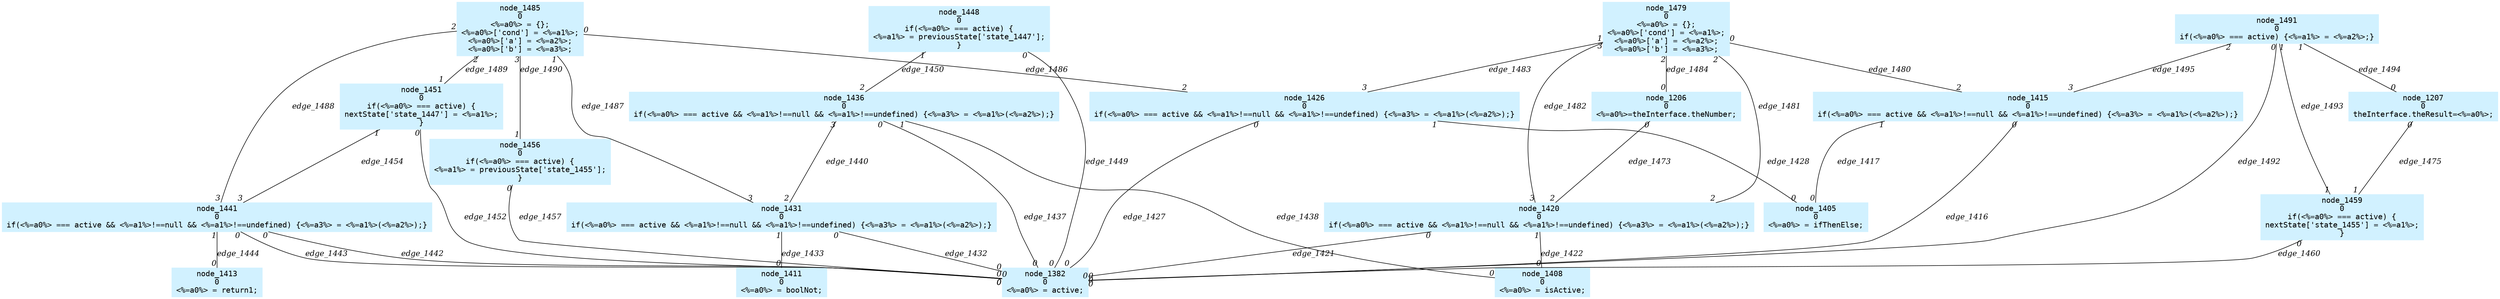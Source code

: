 digraph g{node_1206 [shape=box, style=filled, color="#d1f1ff", fontname="Courier", label="node_1206
0
<%=a0%>=theInterface.theNumber;
" ]
node_1207 [shape=box, style=filled, color="#d1f1ff", fontname="Courier", label="node_1207
0
theInterface.theResult=<%=a0%>;
" ]
node_1382 [shape=box, style=filled, color="#d1f1ff", fontname="Courier", label="node_1382
0
<%=a0%> = active;
" ]
node_1405 [shape=box, style=filled, color="#d1f1ff", fontname="Courier", label="node_1405
0
<%=a0%> = ifThenElse;
" ]
node_1408 [shape=box, style=filled, color="#d1f1ff", fontname="Courier", label="node_1408
0
<%=a0%> = isActive;
" ]
node_1411 [shape=box, style=filled, color="#d1f1ff", fontname="Courier", label="node_1411
0
<%=a0%> = boolNot;
" ]
node_1413 [shape=box, style=filled, color="#d1f1ff", fontname="Courier", label="node_1413
0
<%=a0%> = return1;
" ]
node_1415 [shape=box, style=filled, color="#d1f1ff", fontname="Courier", label="node_1415
0
if(<%=a0%> === active && <%=a1%>!==null && <%=a1%>!==undefined) {<%=a3%> = <%=a1%>(<%=a2%>);}
" ]
node_1420 [shape=box, style=filled, color="#d1f1ff", fontname="Courier", label="node_1420
0
if(<%=a0%> === active && <%=a1%>!==null && <%=a1%>!==undefined) {<%=a3%> = <%=a1%>(<%=a2%>);}
" ]
node_1426 [shape=box, style=filled, color="#d1f1ff", fontname="Courier", label="node_1426
0
if(<%=a0%> === active && <%=a1%>!==null && <%=a1%>!==undefined) {<%=a3%> = <%=a1%>(<%=a2%>);}
" ]
node_1431 [shape=box, style=filled, color="#d1f1ff", fontname="Courier", label="node_1431
0
if(<%=a0%> === active && <%=a1%>!==null && <%=a1%>!==undefined) {<%=a3%> = <%=a1%>(<%=a2%>);}
" ]
node_1436 [shape=box, style=filled, color="#d1f1ff", fontname="Courier", label="node_1436
0
if(<%=a0%> === active && <%=a1%>!==null && <%=a1%>!==undefined) {<%=a3%> = <%=a1%>(<%=a2%>);}
" ]
node_1441 [shape=box, style=filled, color="#d1f1ff", fontname="Courier", label="node_1441
0
if(<%=a0%> === active && <%=a1%>!==null && <%=a1%>!==undefined) {<%=a3%> = <%=a1%>(<%=a2%>);}
" ]
node_1448 [shape=box, style=filled, color="#d1f1ff", fontname="Courier", label="node_1448
0
if(<%=a0%> === active) {
<%=a1%> = previousState['state_1447'];
}
" ]
node_1451 [shape=box, style=filled, color="#d1f1ff", fontname="Courier", label="node_1451
0
if(<%=a0%> === active) {
nextState['state_1447'] = <%=a1%>;
}
" ]
node_1456 [shape=box, style=filled, color="#d1f1ff", fontname="Courier", label="node_1456
0
if(<%=a0%> === active) {
<%=a1%> = previousState['state_1455'];
}
" ]
node_1459 [shape=box, style=filled, color="#d1f1ff", fontname="Courier", label="node_1459
0
if(<%=a0%> === active) {
nextState['state_1455'] = <%=a1%>;
}
" ]
node_1479 [shape=box, style=filled, color="#d1f1ff", fontname="Courier", label="node_1479
0
<%=a0%> = {};
<%=a0%>['cond'] = <%=a1%>;
<%=a0%>['a'] = <%=a2%>;
<%=a0%>['b'] = <%=a3%>;
" ]
node_1485 [shape=box, style=filled, color="#d1f1ff", fontname="Courier", label="node_1485
0
<%=a0%> = {};
<%=a0%>['cond'] = <%=a1%>;
<%=a0%>['a'] = <%=a2%>;
<%=a0%>['b'] = <%=a3%>;
" ]
node_1491 [shape=box, style=filled, color="#d1f1ff", fontname="Courier", label="node_1491
0
if(<%=a0%> === active) {<%=a1%> = <%=a2%>;}
" ]
node_1415 -> node_1382 [dir=none, arrowHead=none, fontname="Times-Italic", label="edge_1416",  headlabel="0", taillabel="0" ]
node_1415 -> node_1405 [dir=none, arrowHead=none, fontname="Times-Italic", label="edge_1417",  headlabel="0", taillabel="1" ]
node_1420 -> node_1382 [dir=none, arrowHead=none, fontname="Times-Italic", label="edge_1421",  headlabel="0", taillabel="0" ]
node_1420 -> node_1408 [dir=none, arrowHead=none, fontname="Times-Italic", label="edge_1422",  headlabel="0", taillabel="1" ]
node_1426 -> node_1382 [dir=none, arrowHead=none, fontname="Times-Italic", label="edge_1427",  headlabel="0", taillabel="0" ]
node_1426 -> node_1405 [dir=none, arrowHead=none, fontname="Times-Italic", label="edge_1428",  headlabel="0", taillabel="1" ]
node_1431 -> node_1382 [dir=none, arrowHead=none, fontname="Times-Italic", label="edge_1432",  headlabel="0", taillabel="0" ]
node_1431 -> node_1411 [dir=none, arrowHead=none, fontname="Times-Italic", label="edge_1433",  headlabel="0", taillabel="1" ]
node_1436 -> node_1382 [dir=none, arrowHead=none, fontname="Times-Italic", label="edge_1437",  headlabel="0", taillabel="0" ]
node_1436 -> node_1408 [dir=none, arrowHead=none, fontname="Times-Italic", label="edge_1438",  headlabel="0", taillabel="1" ]
node_1436 -> node_1431 [dir=none, arrowHead=none, fontname="Times-Italic", label="edge_1440",  headlabel="2", taillabel="3" ]
node_1441 -> node_1382 [dir=none, arrowHead=none, fontname="Times-Italic", label="edge_1442",  headlabel="0", taillabel="0" ]
node_1441 -> node_1382 [dir=none, arrowHead=none, fontname="Times-Italic", label="edge_1443",  headlabel="0", taillabel="0" ]
node_1441 -> node_1413 [dir=none, arrowHead=none, fontname="Times-Italic", label="edge_1444",  headlabel="0", taillabel="1" ]
node_1448 -> node_1382 [dir=none, arrowHead=none, fontname="Times-Italic", label="edge_1449",  headlabel="0", taillabel="0" ]
node_1448 -> node_1436 [dir=none, arrowHead=none, fontname="Times-Italic", label="edge_1450",  headlabel="2", taillabel="1" ]
node_1451 -> node_1382 [dir=none, arrowHead=none, fontname="Times-Italic", label="edge_1452",  headlabel="0", taillabel="0" ]
node_1451 -> node_1441 [dir=none, arrowHead=none, fontname="Times-Italic", label="edge_1454",  headlabel="3", taillabel="1" ]
node_1456 -> node_1382 [dir=none, arrowHead=none, fontname="Times-Italic", label="edge_1457",  headlabel="0", taillabel="0" ]
node_1459 -> node_1382 [dir=none, arrowHead=none, fontname="Times-Italic", label="edge_1460",  headlabel="0", taillabel="0" ]
node_1206 -> node_1420 [dir=none, arrowHead=none, fontname="Times-Italic", label="edge_1473",  headlabel="2", taillabel="0" ]
node_1207 -> node_1459 [dir=none, arrowHead=none, fontname="Times-Italic", label="edge_1475",  headlabel="1", taillabel="0" ]
node_1479 -> node_1415 [dir=none, arrowHead=none, fontname="Times-Italic", label="edge_1480",  headlabel="2", taillabel="0" ]
node_1479 -> node_1420 [dir=none, arrowHead=none, fontname="Times-Italic", label="edge_1481",  headlabel="2", taillabel="2" ]
node_1479 -> node_1420 [dir=none, arrowHead=none, fontname="Times-Italic", label="edge_1482",  headlabel="3", taillabel="1" ]
node_1479 -> node_1426 [dir=none, arrowHead=none, fontname="Times-Italic", label="edge_1483",  headlabel="3", taillabel="3" ]
node_1479 -> node_1206 [dir=none, arrowHead=none, fontname="Times-Italic", label="edge_1484",  headlabel="0", taillabel="2" ]
node_1485 -> node_1426 [dir=none, arrowHead=none, fontname="Times-Italic", label="edge_1486",  headlabel="2", taillabel="0" ]
node_1485 -> node_1431 [dir=none, arrowHead=none, fontname="Times-Italic", label="edge_1487",  headlabel="3", taillabel="1" ]
node_1485 -> node_1441 [dir=none, arrowHead=none, fontname="Times-Italic", label="edge_1488",  headlabel="3", taillabel="2" ]
node_1485 -> node_1451 [dir=none, arrowHead=none, fontname="Times-Italic", label="edge_1489",  headlabel="1", taillabel="2" ]
node_1485 -> node_1456 [dir=none, arrowHead=none, fontname="Times-Italic", label="edge_1490",  headlabel="1", taillabel="3" ]
node_1491 -> node_1382 [dir=none, arrowHead=none, fontname="Times-Italic", label="edge_1492",  headlabel="0", taillabel="0" ]
node_1491 -> node_1459 [dir=none, arrowHead=none, fontname="Times-Italic", label="edge_1493",  headlabel="1", taillabel="1" ]
node_1491 -> node_1207 [dir=none, arrowHead=none, fontname="Times-Italic", label="edge_1494",  headlabel="0", taillabel="1" ]
node_1491 -> node_1415 [dir=none, arrowHead=none, fontname="Times-Italic", label="edge_1495",  headlabel="3", taillabel="2" ]
}